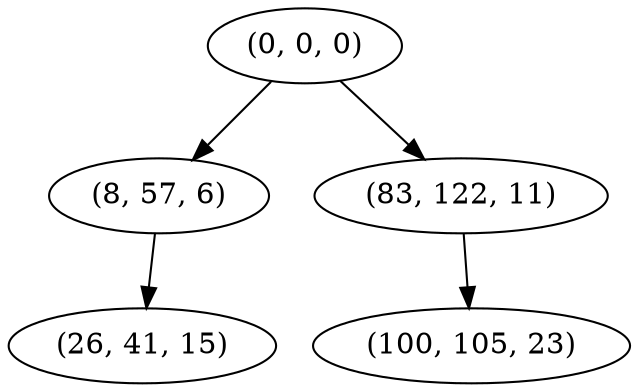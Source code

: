 digraph tree {
    "(0, 0, 0)";
    "(8, 57, 6)";
    "(26, 41, 15)";
    "(83, 122, 11)";
    "(100, 105, 23)";
    "(0, 0, 0)" -> "(8, 57, 6)";
    "(0, 0, 0)" -> "(83, 122, 11)";
    "(8, 57, 6)" -> "(26, 41, 15)";
    "(83, 122, 11)" -> "(100, 105, 23)";
}
